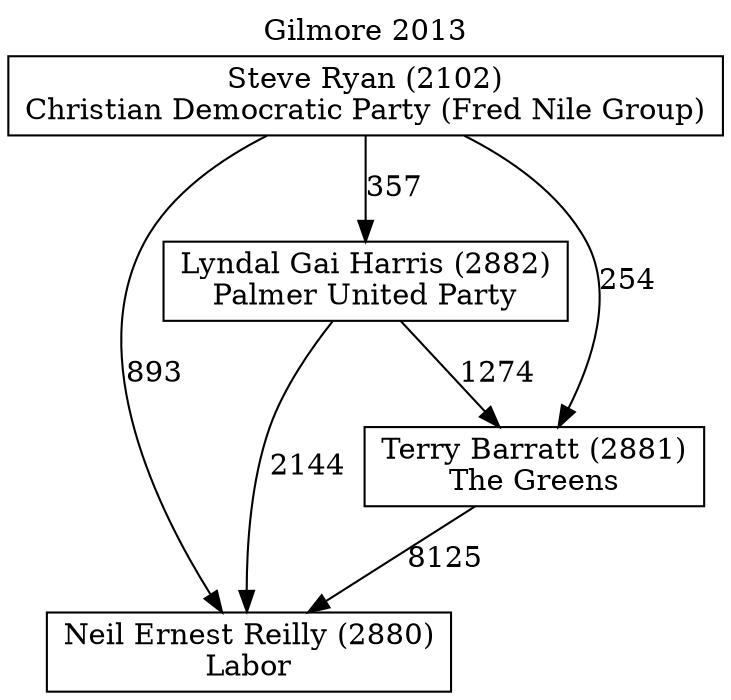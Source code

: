 // House preference flow
digraph "Neil Ernest Reilly (2880)_Gilmore_2013" {
	graph [label="Gilmore 2013" labelloc=t mclimit=10]
	node [shape=box]
	"Lyndal Gai Harris (2882)" [label="Lyndal Gai Harris (2882)
Palmer United Party"]
	"Neil Ernest Reilly (2880)" [label="Neil Ernest Reilly (2880)
Labor"]
	"Steve Ryan (2102)" [label="Steve Ryan (2102)
Christian Democratic Party (Fred Nile Group)"]
	"Terry Barratt (2881)" [label="Terry Barratt (2881)
The Greens"]
	"Lyndal Gai Harris (2882)" -> "Neil Ernest Reilly (2880)" [label=2144]
	"Lyndal Gai Harris (2882)" -> "Terry Barratt (2881)" [label=1274]
	"Steve Ryan (2102)" -> "Lyndal Gai Harris (2882)" [label=357]
	"Steve Ryan (2102)" -> "Neil Ernest Reilly (2880)" [label=893]
	"Steve Ryan (2102)" -> "Terry Barratt (2881)" [label=254]
	"Terry Barratt (2881)" -> "Neil Ernest Reilly (2880)" [label=8125]
}
